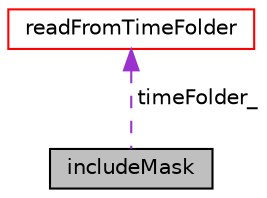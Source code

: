 digraph "includeMask"
{
 // LATEX_PDF_SIZE
  edge [fontname="Helvetica",fontsize="10",labelfontname="Helvetica",labelfontsize="10"];
  node [fontname="Helvetica",fontsize="10",shape=record];
  Node1 [label="includeMask",height=0.2,width=0.4,color="black", fillcolor="grey75", style="filled", fontcolor="black",tooltip=" "];
  Node2 -> Node1 [dir="back",color="darkorchid3",fontsize="10",style="dashed",label=" timeFolder_" ,fontname="Helvetica"];
  Node2 [label="readFromTimeFolder",height=0.2,width=0.4,color="red", fillcolor="white", style="filled",URL="$classpFlow_1_1readFromTimeFolder.html",tooltip=" "];
}
